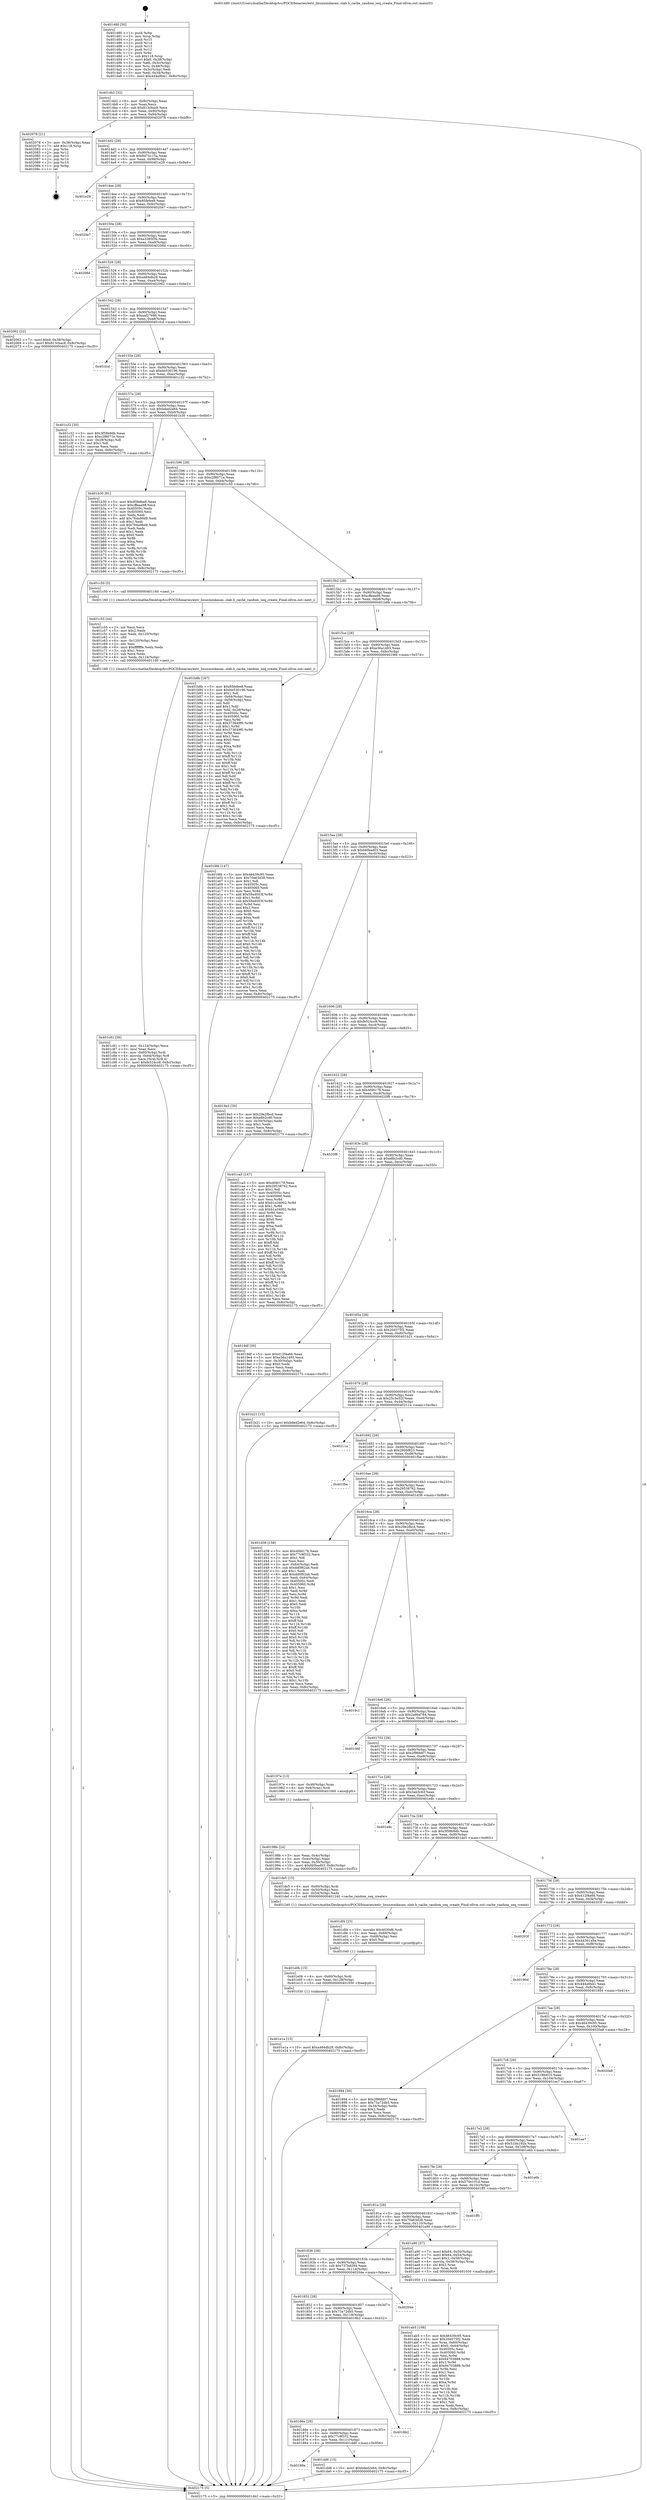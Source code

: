 digraph "0x401480" {
  label = "0x401480 (/mnt/c/Users/mathe/Desktop/tcc/POCII/binaries/extr_linuxmmkasan..slab.h_cache_random_seq_create_Final-ollvm.out::main(0))"
  labelloc = "t"
  node[shape=record]

  Entry [label="",width=0.3,height=0.3,shape=circle,fillcolor=black,style=filled]
  "0x4014b2" [label="{
     0x4014b2 [32]\l
     | [instrs]\l
     &nbsp;&nbsp;0x4014b2 \<+6\>: mov -0x8c(%rbp),%eax\l
     &nbsp;&nbsp;0x4014b8 \<+2\>: mov %eax,%ecx\l
     &nbsp;&nbsp;0x4014ba \<+6\>: sub $0x813cbac8,%ecx\l
     &nbsp;&nbsp;0x4014c0 \<+6\>: mov %eax,-0x90(%rbp)\l
     &nbsp;&nbsp;0x4014c6 \<+6\>: mov %ecx,-0x94(%rbp)\l
     &nbsp;&nbsp;0x4014cc \<+6\>: je 0000000000402078 \<main+0xbf8\>\l
  }"]
  "0x402078" [label="{
     0x402078 [21]\l
     | [instrs]\l
     &nbsp;&nbsp;0x402078 \<+3\>: mov -0x38(%rbp),%eax\l
     &nbsp;&nbsp;0x40207b \<+7\>: add $0x118,%rsp\l
     &nbsp;&nbsp;0x402082 \<+1\>: pop %rbx\l
     &nbsp;&nbsp;0x402083 \<+2\>: pop %r12\l
     &nbsp;&nbsp;0x402085 \<+2\>: pop %r13\l
     &nbsp;&nbsp;0x402087 \<+2\>: pop %r14\l
     &nbsp;&nbsp;0x402089 \<+2\>: pop %r15\l
     &nbsp;&nbsp;0x40208b \<+1\>: pop %rbp\l
     &nbsp;&nbsp;0x40208c \<+1\>: ret\l
  }"]
  "0x4014d2" [label="{
     0x4014d2 [28]\l
     | [instrs]\l
     &nbsp;&nbsp;0x4014d2 \<+5\>: jmp 00000000004014d7 \<main+0x57\>\l
     &nbsp;&nbsp;0x4014d7 \<+6\>: mov -0x90(%rbp),%eax\l
     &nbsp;&nbsp;0x4014dd \<+5\>: sub $0x8474115a,%eax\l
     &nbsp;&nbsp;0x4014e2 \<+6\>: mov %eax,-0x98(%rbp)\l
     &nbsp;&nbsp;0x4014e8 \<+6\>: je 0000000000401e29 \<main+0x9a9\>\l
  }"]
  Exit [label="",width=0.3,height=0.3,shape=circle,fillcolor=black,style=filled,peripheries=2]
  "0x401e29" [label="{
     0x401e29\l
  }", style=dashed]
  "0x4014ee" [label="{
     0x4014ee [28]\l
     | [instrs]\l
     &nbsp;&nbsp;0x4014ee \<+5\>: jmp 00000000004014f3 \<main+0x73\>\l
     &nbsp;&nbsp;0x4014f3 \<+6\>: mov -0x90(%rbp),%eax\l
     &nbsp;&nbsp;0x4014f9 \<+5\>: sub $0x85fefee8,%eax\l
     &nbsp;&nbsp;0x4014fe \<+6\>: mov %eax,-0x9c(%rbp)\l
     &nbsp;&nbsp;0x401504 \<+6\>: je 00000000004020e7 \<main+0xc67\>\l
  }"]
  "0x401e1a" [label="{
     0x401e1a [15]\l
     | [instrs]\l
     &nbsp;&nbsp;0x401e1a \<+10\>: movl $0xa484db28,-0x8c(%rbp)\l
     &nbsp;&nbsp;0x401e24 \<+5\>: jmp 0000000000402175 \<main+0xcf5\>\l
  }"]
  "0x4020e7" [label="{
     0x4020e7\l
  }", style=dashed]
  "0x40150a" [label="{
     0x40150a [28]\l
     | [instrs]\l
     &nbsp;&nbsp;0x40150a \<+5\>: jmp 000000000040150f \<main+0x8f\>\l
     &nbsp;&nbsp;0x40150f \<+6\>: mov -0x90(%rbp),%eax\l
     &nbsp;&nbsp;0x401515 \<+5\>: sub $0xa3385f3b,%eax\l
     &nbsp;&nbsp;0x40151a \<+6\>: mov %eax,-0xa0(%rbp)\l
     &nbsp;&nbsp;0x401520 \<+6\>: je 000000000040208d \<main+0xc0d\>\l
  }"]
  "0x401e0b" [label="{
     0x401e0b [15]\l
     | [instrs]\l
     &nbsp;&nbsp;0x401e0b \<+4\>: mov -0x60(%rbp),%rdi\l
     &nbsp;&nbsp;0x401e0f \<+6\>: mov %eax,-0x128(%rbp)\l
     &nbsp;&nbsp;0x401e15 \<+5\>: call 0000000000401030 \<free@plt\>\l
     | [calls]\l
     &nbsp;&nbsp;0x401030 \{1\} (unknown)\l
  }"]
  "0x40208d" [label="{
     0x40208d\l
  }", style=dashed]
  "0x401526" [label="{
     0x401526 [28]\l
     | [instrs]\l
     &nbsp;&nbsp;0x401526 \<+5\>: jmp 000000000040152b \<main+0xab\>\l
     &nbsp;&nbsp;0x40152b \<+6\>: mov -0x90(%rbp),%eax\l
     &nbsp;&nbsp;0x401531 \<+5\>: sub $0xa484db28,%eax\l
     &nbsp;&nbsp;0x401536 \<+6\>: mov %eax,-0xa4(%rbp)\l
     &nbsp;&nbsp;0x40153c \<+6\>: je 0000000000402062 \<main+0xbe2\>\l
  }"]
  "0x401df4" [label="{
     0x401df4 [23]\l
     | [instrs]\l
     &nbsp;&nbsp;0x401df4 \<+10\>: movabs $0x4030d6,%rdi\l
     &nbsp;&nbsp;0x401dfe \<+3\>: mov %eax,-0x68(%rbp)\l
     &nbsp;&nbsp;0x401e01 \<+3\>: mov -0x68(%rbp),%esi\l
     &nbsp;&nbsp;0x401e04 \<+2\>: mov $0x0,%al\l
     &nbsp;&nbsp;0x401e06 \<+5\>: call 0000000000401040 \<printf@plt\>\l
     | [calls]\l
     &nbsp;&nbsp;0x401040 \{1\} (unknown)\l
  }"]
  "0x402062" [label="{
     0x402062 [22]\l
     | [instrs]\l
     &nbsp;&nbsp;0x402062 \<+7\>: movl $0x0,-0x38(%rbp)\l
     &nbsp;&nbsp;0x402069 \<+10\>: movl $0x813cbac8,-0x8c(%rbp)\l
     &nbsp;&nbsp;0x402073 \<+5\>: jmp 0000000000402175 \<main+0xcf5\>\l
  }"]
  "0x401542" [label="{
     0x401542 [28]\l
     | [instrs]\l
     &nbsp;&nbsp;0x401542 \<+5\>: jmp 0000000000401547 \<main+0xc7\>\l
     &nbsp;&nbsp;0x401547 \<+6\>: mov -0x90(%rbp),%eax\l
     &nbsp;&nbsp;0x40154d \<+5\>: sub $0xaaf27686,%eax\l
     &nbsp;&nbsp;0x401552 \<+6\>: mov %eax,-0xa8(%rbp)\l
     &nbsp;&nbsp;0x401558 \<+6\>: je 0000000000401fcd \<main+0xb4d\>\l
  }"]
  "0x40188a" [label="{
     0x40188a\l
  }", style=dashed]
  "0x401fcd" [label="{
     0x401fcd\l
  }", style=dashed]
  "0x40155e" [label="{
     0x40155e [28]\l
     | [instrs]\l
     &nbsp;&nbsp;0x40155e \<+5\>: jmp 0000000000401563 \<main+0xe3\>\l
     &nbsp;&nbsp;0x401563 \<+6\>: mov -0x90(%rbp),%eax\l
     &nbsp;&nbsp;0x401569 \<+5\>: sub $0xbb530196,%eax\l
     &nbsp;&nbsp;0x40156e \<+6\>: mov %eax,-0xac(%rbp)\l
     &nbsp;&nbsp;0x401574 \<+6\>: je 0000000000401c32 \<main+0x7b2\>\l
  }"]
  "0x401dd6" [label="{
     0x401dd6 [15]\l
     | [instrs]\l
     &nbsp;&nbsp;0x401dd6 \<+10\>: movl $0xbded2e64,-0x8c(%rbp)\l
     &nbsp;&nbsp;0x401de0 \<+5\>: jmp 0000000000402175 \<main+0xcf5\>\l
  }"]
  "0x401c32" [label="{
     0x401c32 [30]\l
     | [instrs]\l
     &nbsp;&nbsp;0x401c32 \<+5\>: mov $0x3f58b9db,%eax\l
     &nbsp;&nbsp;0x401c37 \<+5\>: mov $0xc2f8071e,%ecx\l
     &nbsp;&nbsp;0x401c3c \<+3\>: mov -0x29(%rbp),%dl\l
     &nbsp;&nbsp;0x401c3f \<+3\>: test $0x1,%dl\l
     &nbsp;&nbsp;0x401c42 \<+3\>: cmovne %ecx,%eax\l
     &nbsp;&nbsp;0x401c45 \<+6\>: mov %eax,-0x8c(%rbp)\l
     &nbsp;&nbsp;0x401c4b \<+5\>: jmp 0000000000402175 \<main+0xcf5\>\l
  }"]
  "0x40157a" [label="{
     0x40157a [28]\l
     | [instrs]\l
     &nbsp;&nbsp;0x40157a \<+5\>: jmp 000000000040157f \<main+0xff\>\l
     &nbsp;&nbsp;0x40157f \<+6\>: mov -0x90(%rbp),%eax\l
     &nbsp;&nbsp;0x401585 \<+5\>: sub $0xbded2e64,%eax\l
     &nbsp;&nbsp;0x40158a \<+6\>: mov %eax,-0xb0(%rbp)\l
     &nbsp;&nbsp;0x401590 \<+6\>: je 0000000000401b30 \<main+0x6b0\>\l
  }"]
  "0x40186e" [label="{
     0x40186e [28]\l
     | [instrs]\l
     &nbsp;&nbsp;0x40186e \<+5\>: jmp 0000000000401873 \<main+0x3f3\>\l
     &nbsp;&nbsp;0x401873 \<+6\>: mov -0x90(%rbp),%eax\l
     &nbsp;&nbsp;0x401879 \<+5\>: sub $0x77c9f332,%eax\l
     &nbsp;&nbsp;0x40187e \<+6\>: mov %eax,-0x11c(%rbp)\l
     &nbsp;&nbsp;0x401884 \<+6\>: je 0000000000401dd6 \<main+0x956\>\l
  }"]
  "0x401b30" [label="{
     0x401b30 [91]\l
     | [instrs]\l
     &nbsp;&nbsp;0x401b30 \<+5\>: mov $0x85fefee8,%eax\l
     &nbsp;&nbsp;0x401b35 \<+5\>: mov $0xcffeaa98,%ecx\l
     &nbsp;&nbsp;0x401b3a \<+7\>: mov 0x40505c,%edx\l
     &nbsp;&nbsp;0x401b41 \<+7\>: mov 0x405060,%esi\l
     &nbsp;&nbsp;0x401b48 \<+2\>: mov %edx,%edi\l
     &nbsp;&nbsp;0x401b4a \<+6\>: add $0x764a96d9,%edi\l
     &nbsp;&nbsp;0x401b50 \<+3\>: sub $0x1,%edi\l
     &nbsp;&nbsp;0x401b53 \<+6\>: sub $0x764a96d9,%edi\l
     &nbsp;&nbsp;0x401b59 \<+3\>: imul %edi,%edx\l
     &nbsp;&nbsp;0x401b5c \<+3\>: and $0x1,%edx\l
     &nbsp;&nbsp;0x401b5f \<+3\>: cmp $0x0,%edx\l
     &nbsp;&nbsp;0x401b62 \<+4\>: sete %r8b\l
     &nbsp;&nbsp;0x401b66 \<+3\>: cmp $0xa,%esi\l
     &nbsp;&nbsp;0x401b69 \<+4\>: setl %r9b\l
     &nbsp;&nbsp;0x401b6d \<+3\>: mov %r8b,%r10b\l
     &nbsp;&nbsp;0x401b70 \<+3\>: and %r9b,%r10b\l
     &nbsp;&nbsp;0x401b73 \<+3\>: xor %r9b,%r8b\l
     &nbsp;&nbsp;0x401b76 \<+3\>: or %r8b,%r10b\l
     &nbsp;&nbsp;0x401b79 \<+4\>: test $0x1,%r10b\l
     &nbsp;&nbsp;0x401b7d \<+3\>: cmovne %ecx,%eax\l
     &nbsp;&nbsp;0x401b80 \<+6\>: mov %eax,-0x8c(%rbp)\l
     &nbsp;&nbsp;0x401b86 \<+5\>: jmp 0000000000402175 \<main+0xcf5\>\l
  }"]
  "0x401596" [label="{
     0x401596 [28]\l
     | [instrs]\l
     &nbsp;&nbsp;0x401596 \<+5\>: jmp 000000000040159b \<main+0x11b\>\l
     &nbsp;&nbsp;0x40159b \<+6\>: mov -0x90(%rbp),%eax\l
     &nbsp;&nbsp;0x4015a1 \<+5\>: sub $0xc2f8071e,%eax\l
     &nbsp;&nbsp;0x4015a6 \<+6\>: mov %eax,-0xb4(%rbp)\l
     &nbsp;&nbsp;0x4015ac \<+6\>: je 0000000000401c50 \<main+0x7d0\>\l
  }"]
  "0x4018b2" [label="{
     0x4018b2\l
  }", style=dashed]
  "0x401c50" [label="{
     0x401c50 [5]\l
     | [instrs]\l
     &nbsp;&nbsp;0x401c50 \<+5\>: call 0000000000401160 \<next_i\>\l
     | [calls]\l
     &nbsp;&nbsp;0x401160 \{1\} (/mnt/c/Users/mathe/Desktop/tcc/POCII/binaries/extr_linuxmmkasan..slab.h_cache_random_seq_create_Final-ollvm.out::next_i)\l
  }"]
  "0x4015b2" [label="{
     0x4015b2 [28]\l
     | [instrs]\l
     &nbsp;&nbsp;0x4015b2 \<+5\>: jmp 00000000004015b7 \<main+0x137\>\l
     &nbsp;&nbsp;0x4015b7 \<+6\>: mov -0x90(%rbp),%eax\l
     &nbsp;&nbsp;0x4015bd \<+5\>: sub $0xcffeaa98,%eax\l
     &nbsp;&nbsp;0x4015c2 \<+6\>: mov %eax,-0xb8(%rbp)\l
     &nbsp;&nbsp;0x4015c8 \<+6\>: je 0000000000401b8b \<main+0x70b\>\l
  }"]
  "0x401852" [label="{
     0x401852 [28]\l
     | [instrs]\l
     &nbsp;&nbsp;0x401852 \<+5\>: jmp 0000000000401857 \<main+0x3d7\>\l
     &nbsp;&nbsp;0x401857 \<+6\>: mov -0x90(%rbp),%eax\l
     &nbsp;&nbsp;0x40185d \<+5\>: sub $0x73a72db5,%eax\l
     &nbsp;&nbsp;0x401862 \<+6\>: mov %eax,-0x118(%rbp)\l
     &nbsp;&nbsp;0x401868 \<+6\>: je 00000000004018b2 \<main+0x432\>\l
  }"]
  "0x401b8b" [label="{
     0x401b8b [167]\l
     | [instrs]\l
     &nbsp;&nbsp;0x401b8b \<+5\>: mov $0x85fefee8,%eax\l
     &nbsp;&nbsp;0x401b90 \<+5\>: mov $0xbb530196,%ecx\l
     &nbsp;&nbsp;0x401b95 \<+2\>: mov $0x1,%dl\l
     &nbsp;&nbsp;0x401b97 \<+3\>: mov -0x64(%rbp),%esi\l
     &nbsp;&nbsp;0x401b9a \<+3\>: cmp -0x58(%rbp),%esi\l
     &nbsp;&nbsp;0x401b9d \<+4\>: setl %dil\l
     &nbsp;&nbsp;0x401ba1 \<+4\>: and $0x1,%dil\l
     &nbsp;&nbsp;0x401ba5 \<+4\>: mov %dil,-0x29(%rbp)\l
     &nbsp;&nbsp;0x401ba9 \<+7\>: mov 0x40505c,%esi\l
     &nbsp;&nbsp;0x401bb0 \<+8\>: mov 0x405060,%r8d\l
     &nbsp;&nbsp;0x401bb8 \<+3\>: mov %esi,%r9d\l
     &nbsp;&nbsp;0x401bbb \<+7\>: sub $0x373649f0,%r9d\l
     &nbsp;&nbsp;0x401bc2 \<+4\>: sub $0x1,%r9d\l
     &nbsp;&nbsp;0x401bc6 \<+7\>: add $0x373649f0,%r9d\l
     &nbsp;&nbsp;0x401bcd \<+4\>: imul %r9d,%esi\l
     &nbsp;&nbsp;0x401bd1 \<+3\>: and $0x1,%esi\l
     &nbsp;&nbsp;0x401bd4 \<+3\>: cmp $0x0,%esi\l
     &nbsp;&nbsp;0x401bd7 \<+4\>: sete %dil\l
     &nbsp;&nbsp;0x401bdb \<+4\>: cmp $0xa,%r8d\l
     &nbsp;&nbsp;0x401bdf \<+4\>: setl %r10b\l
     &nbsp;&nbsp;0x401be3 \<+3\>: mov %dil,%r11b\l
     &nbsp;&nbsp;0x401be6 \<+4\>: xor $0xff,%r11b\l
     &nbsp;&nbsp;0x401bea \<+3\>: mov %r10b,%bl\l
     &nbsp;&nbsp;0x401bed \<+3\>: xor $0xff,%bl\l
     &nbsp;&nbsp;0x401bf0 \<+3\>: xor $0x1,%dl\l
     &nbsp;&nbsp;0x401bf3 \<+3\>: mov %r11b,%r14b\l
     &nbsp;&nbsp;0x401bf6 \<+4\>: and $0xff,%r14b\l
     &nbsp;&nbsp;0x401bfa \<+3\>: and %dl,%dil\l
     &nbsp;&nbsp;0x401bfd \<+3\>: mov %bl,%r15b\l
     &nbsp;&nbsp;0x401c00 \<+4\>: and $0xff,%r15b\l
     &nbsp;&nbsp;0x401c04 \<+3\>: and %dl,%r10b\l
     &nbsp;&nbsp;0x401c07 \<+3\>: or %dil,%r14b\l
     &nbsp;&nbsp;0x401c0a \<+3\>: or %r10b,%r15b\l
     &nbsp;&nbsp;0x401c0d \<+3\>: xor %r15b,%r14b\l
     &nbsp;&nbsp;0x401c10 \<+3\>: or %bl,%r11b\l
     &nbsp;&nbsp;0x401c13 \<+4\>: xor $0xff,%r11b\l
     &nbsp;&nbsp;0x401c17 \<+3\>: or $0x1,%dl\l
     &nbsp;&nbsp;0x401c1a \<+3\>: and %dl,%r11b\l
     &nbsp;&nbsp;0x401c1d \<+3\>: or %r11b,%r14b\l
     &nbsp;&nbsp;0x401c20 \<+4\>: test $0x1,%r14b\l
     &nbsp;&nbsp;0x401c24 \<+3\>: cmovne %ecx,%eax\l
     &nbsp;&nbsp;0x401c27 \<+6\>: mov %eax,-0x8c(%rbp)\l
     &nbsp;&nbsp;0x401c2d \<+5\>: jmp 0000000000402175 \<main+0xcf5\>\l
  }"]
  "0x4015ce" [label="{
     0x4015ce [28]\l
     | [instrs]\l
     &nbsp;&nbsp;0x4015ce \<+5\>: jmp 00000000004015d3 \<main+0x153\>\l
     &nbsp;&nbsp;0x4015d3 \<+6\>: mov -0x90(%rbp),%eax\l
     &nbsp;&nbsp;0x4015d9 \<+5\>: sub $0xe36a1493,%eax\l
     &nbsp;&nbsp;0x4015de \<+6\>: mov %eax,-0xbc(%rbp)\l
     &nbsp;&nbsp;0x4015e4 \<+6\>: je 00000000004019fd \<main+0x57d\>\l
  }"]
  "0x40204e" [label="{
     0x40204e\l
  }", style=dashed]
  "0x4019fd" [label="{
     0x4019fd [147]\l
     | [instrs]\l
     &nbsp;&nbsp;0x4019fd \<+5\>: mov $0x46439c95,%eax\l
     &nbsp;&nbsp;0x401a02 \<+5\>: mov $0x70a63d38,%ecx\l
     &nbsp;&nbsp;0x401a07 \<+2\>: mov $0x1,%dl\l
     &nbsp;&nbsp;0x401a09 \<+7\>: mov 0x40505c,%esi\l
     &nbsp;&nbsp;0x401a10 \<+7\>: mov 0x405060,%edi\l
     &nbsp;&nbsp;0x401a17 \<+3\>: mov %esi,%r8d\l
     &nbsp;&nbsp;0x401a1a \<+7\>: add $0x59a4053f,%r8d\l
     &nbsp;&nbsp;0x401a21 \<+4\>: sub $0x1,%r8d\l
     &nbsp;&nbsp;0x401a25 \<+7\>: sub $0x59a4053f,%r8d\l
     &nbsp;&nbsp;0x401a2c \<+4\>: imul %r8d,%esi\l
     &nbsp;&nbsp;0x401a30 \<+3\>: and $0x1,%esi\l
     &nbsp;&nbsp;0x401a33 \<+3\>: cmp $0x0,%esi\l
     &nbsp;&nbsp;0x401a36 \<+4\>: sete %r9b\l
     &nbsp;&nbsp;0x401a3a \<+3\>: cmp $0xa,%edi\l
     &nbsp;&nbsp;0x401a3d \<+4\>: setl %r10b\l
     &nbsp;&nbsp;0x401a41 \<+3\>: mov %r9b,%r11b\l
     &nbsp;&nbsp;0x401a44 \<+4\>: xor $0xff,%r11b\l
     &nbsp;&nbsp;0x401a48 \<+3\>: mov %r10b,%bl\l
     &nbsp;&nbsp;0x401a4b \<+3\>: xor $0xff,%bl\l
     &nbsp;&nbsp;0x401a4e \<+3\>: xor $0x0,%dl\l
     &nbsp;&nbsp;0x401a51 \<+3\>: mov %r11b,%r14b\l
     &nbsp;&nbsp;0x401a54 \<+4\>: and $0x0,%r14b\l
     &nbsp;&nbsp;0x401a58 \<+3\>: and %dl,%r9b\l
     &nbsp;&nbsp;0x401a5b \<+3\>: mov %bl,%r15b\l
     &nbsp;&nbsp;0x401a5e \<+4\>: and $0x0,%r15b\l
     &nbsp;&nbsp;0x401a62 \<+3\>: and %dl,%r10b\l
     &nbsp;&nbsp;0x401a65 \<+3\>: or %r9b,%r14b\l
     &nbsp;&nbsp;0x401a68 \<+3\>: or %r10b,%r15b\l
     &nbsp;&nbsp;0x401a6b \<+3\>: xor %r15b,%r14b\l
     &nbsp;&nbsp;0x401a6e \<+3\>: or %bl,%r11b\l
     &nbsp;&nbsp;0x401a71 \<+4\>: xor $0xff,%r11b\l
     &nbsp;&nbsp;0x401a75 \<+3\>: or $0x0,%dl\l
     &nbsp;&nbsp;0x401a78 \<+3\>: and %dl,%r11b\l
     &nbsp;&nbsp;0x401a7b \<+3\>: or %r11b,%r14b\l
     &nbsp;&nbsp;0x401a7e \<+4\>: test $0x1,%r14b\l
     &nbsp;&nbsp;0x401a82 \<+3\>: cmovne %ecx,%eax\l
     &nbsp;&nbsp;0x401a85 \<+6\>: mov %eax,-0x8c(%rbp)\l
     &nbsp;&nbsp;0x401a8b \<+5\>: jmp 0000000000402175 \<main+0xcf5\>\l
  }"]
  "0x4015ea" [label="{
     0x4015ea [28]\l
     | [instrs]\l
     &nbsp;&nbsp;0x4015ea \<+5\>: jmp 00000000004015ef \<main+0x16f\>\l
     &nbsp;&nbsp;0x4015ef \<+6\>: mov -0x90(%rbp),%eax\l
     &nbsp;&nbsp;0x4015f5 \<+5\>: sub $0xfd0bad03,%eax\l
     &nbsp;&nbsp;0x4015fa \<+6\>: mov %eax,-0xc0(%rbp)\l
     &nbsp;&nbsp;0x401600 \<+6\>: je 00000000004019a3 \<main+0x523\>\l
  }"]
  "0x401c81" [label="{
     0x401c81 [36]\l
     | [instrs]\l
     &nbsp;&nbsp;0x401c81 \<+6\>: mov -0x124(%rbp),%ecx\l
     &nbsp;&nbsp;0x401c87 \<+3\>: imul %eax,%ecx\l
     &nbsp;&nbsp;0x401c8a \<+4\>: mov -0x60(%rbp),%rdi\l
     &nbsp;&nbsp;0x401c8e \<+4\>: movslq -0x64(%rbp),%r8\l
     &nbsp;&nbsp;0x401c92 \<+4\>: mov %ecx,(%rdi,%r8,4)\l
     &nbsp;&nbsp;0x401c96 \<+10\>: movl $0xfe524cc8,-0x8c(%rbp)\l
     &nbsp;&nbsp;0x401ca0 \<+5\>: jmp 0000000000402175 \<main+0xcf5\>\l
  }"]
  "0x4019a3" [label="{
     0x4019a3 [30]\l
     | [instrs]\l
     &nbsp;&nbsp;0x4019a3 \<+5\>: mov $0x29e2fbcd,%eax\l
     &nbsp;&nbsp;0x4019a8 \<+5\>: mov $0xe8b2cd0,%ecx\l
     &nbsp;&nbsp;0x4019ad \<+3\>: mov -0x30(%rbp),%edx\l
     &nbsp;&nbsp;0x4019b0 \<+3\>: cmp $0x1,%edx\l
     &nbsp;&nbsp;0x4019b3 \<+3\>: cmovl %ecx,%eax\l
     &nbsp;&nbsp;0x4019b6 \<+6\>: mov %eax,-0x8c(%rbp)\l
     &nbsp;&nbsp;0x4019bc \<+5\>: jmp 0000000000402175 \<main+0xcf5\>\l
  }"]
  "0x401606" [label="{
     0x401606 [28]\l
     | [instrs]\l
     &nbsp;&nbsp;0x401606 \<+5\>: jmp 000000000040160b \<main+0x18b\>\l
     &nbsp;&nbsp;0x40160b \<+6\>: mov -0x90(%rbp),%eax\l
     &nbsp;&nbsp;0x401611 \<+5\>: sub $0xfe524cc8,%eax\l
     &nbsp;&nbsp;0x401616 \<+6\>: mov %eax,-0xc4(%rbp)\l
     &nbsp;&nbsp;0x40161c \<+6\>: je 0000000000401ca5 \<main+0x825\>\l
  }"]
  "0x401c55" [label="{
     0x401c55 [44]\l
     | [instrs]\l
     &nbsp;&nbsp;0x401c55 \<+2\>: xor %ecx,%ecx\l
     &nbsp;&nbsp;0x401c57 \<+5\>: mov $0x2,%edx\l
     &nbsp;&nbsp;0x401c5c \<+6\>: mov %edx,-0x120(%rbp)\l
     &nbsp;&nbsp;0x401c62 \<+1\>: cltd\l
     &nbsp;&nbsp;0x401c63 \<+6\>: mov -0x120(%rbp),%esi\l
     &nbsp;&nbsp;0x401c69 \<+2\>: idiv %esi\l
     &nbsp;&nbsp;0x401c6b \<+6\>: imul $0xfffffffe,%edx,%edx\l
     &nbsp;&nbsp;0x401c71 \<+3\>: sub $0x1,%ecx\l
     &nbsp;&nbsp;0x401c74 \<+2\>: sub %ecx,%edx\l
     &nbsp;&nbsp;0x401c76 \<+6\>: mov %edx,-0x124(%rbp)\l
     &nbsp;&nbsp;0x401c7c \<+5\>: call 0000000000401160 \<next_i\>\l
     | [calls]\l
     &nbsp;&nbsp;0x401160 \{1\} (/mnt/c/Users/mathe/Desktop/tcc/POCII/binaries/extr_linuxmmkasan..slab.h_cache_random_seq_create_Final-ollvm.out::next_i)\l
  }"]
  "0x401ca5" [label="{
     0x401ca5 [147]\l
     | [instrs]\l
     &nbsp;&nbsp;0x401ca5 \<+5\>: mov $0x4f46178,%eax\l
     &nbsp;&nbsp;0x401caa \<+5\>: mov $0x29538762,%ecx\l
     &nbsp;&nbsp;0x401caf \<+2\>: mov $0x1,%dl\l
     &nbsp;&nbsp;0x401cb1 \<+7\>: mov 0x40505c,%esi\l
     &nbsp;&nbsp;0x401cb8 \<+7\>: mov 0x405060,%edi\l
     &nbsp;&nbsp;0x401cbf \<+3\>: mov %esi,%r8d\l
     &nbsp;&nbsp;0x401cc2 \<+7\>: add $0xb1a34002,%r8d\l
     &nbsp;&nbsp;0x401cc9 \<+4\>: sub $0x1,%r8d\l
     &nbsp;&nbsp;0x401ccd \<+7\>: sub $0xb1a34002,%r8d\l
     &nbsp;&nbsp;0x401cd4 \<+4\>: imul %r8d,%esi\l
     &nbsp;&nbsp;0x401cd8 \<+3\>: and $0x1,%esi\l
     &nbsp;&nbsp;0x401cdb \<+3\>: cmp $0x0,%esi\l
     &nbsp;&nbsp;0x401cde \<+4\>: sete %r9b\l
     &nbsp;&nbsp;0x401ce2 \<+3\>: cmp $0xa,%edi\l
     &nbsp;&nbsp;0x401ce5 \<+4\>: setl %r10b\l
     &nbsp;&nbsp;0x401ce9 \<+3\>: mov %r9b,%r11b\l
     &nbsp;&nbsp;0x401cec \<+4\>: xor $0xff,%r11b\l
     &nbsp;&nbsp;0x401cf0 \<+3\>: mov %r10b,%bl\l
     &nbsp;&nbsp;0x401cf3 \<+3\>: xor $0xff,%bl\l
     &nbsp;&nbsp;0x401cf6 \<+3\>: xor $0x1,%dl\l
     &nbsp;&nbsp;0x401cf9 \<+3\>: mov %r11b,%r14b\l
     &nbsp;&nbsp;0x401cfc \<+4\>: and $0xff,%r14b\l
     &nbsp;&nbsp;0x401d00 \<+3\>: and %dl,%r9b\l
     &nbsp;&nbsp;0x401d03 \<+3\>: mov %bl,%r15b\l
     &nbsp;&nbsp;0x401d06 \<+4\>: and $0xff,%r15b\l
     &nbsp;&nbsp;0x401d0a \<+3\>: and %dl,%r10b\l
     &nbsp;&nbsp;0x401d0d \<+3\>: or %r9b,%r14b\l
     &nbsp;&nbsp;0x401d10 \<+3\>: or %r10b,%r15b\l
     &nbsp;&nbsp;0x401d13 \<+3\>: xor %r15b,%r14b\l
     &nbsp;&nbsp;0x401d16 \<+3\>: or %bl,%r11b\l
     &nbsp;&nbsp;0x401d19 \<+4\>: xor $0xff,%r11b\l
     &nbsp;&nbsp;0x401d1d \<+3\>: or $0x1,%dl\l
     &nbsp;&nbsp;0x401d20 \<+3\>: and %dl,%r11b\l
     &nbsp;&nbsp;0x401d23 \<+3\>: or %r11b,%r14b\l
     &nbsp;&nbsp;0x401d26 \<+4\>: test $0x1,%r14b\l
     &nbsp;&nbsp;0x401d2a \<+3\>: cmovne %ecx,%eax\l
     &nbsp;&nbsp;0x401d2d \<+6\>: mov %eax,-0x8c(%rbp)\l
     &nbsp;&nbsp;0x401d33 \<+5\>: jmp 0000000000402175 \<main+0xcf5\>\l
  }"]
  "0x401622" [label="{
     0x401622 [28]\l
     | [instrs]\l
     &nbsp;&nbsp;0x401622 \<+5\>: jmp 0000000000401627 \<main+0x1a7\>\l
     &nbsp;&nbsp;0x401627 \<+6\>: mov -0x90(%rbp),%eax\l
     &nbsp;&nbsp;0x40162d \<+5\>: sub $0x4f46178,%eax\l
     &nbsp;&nbsp;0x401632 \<+6\>: mov %eax,-0xc8(%rbp)\l
     &nbsp;&nbsp;0x401638 \<+6\>: je 00000000004020f6 \<main+0xc76\>\l
  }"]
  "0x401ab5" [label="{
     0x401ab5 [108]\l
     | [instrs]\l
     &nbsp;&nbsp;0x401ab5 \<+5\>: mov $0x46439c95,%ecx\l
     &nbsp;&nbsp;0x401aba \<+5\>: mov $0x20d375f2,%edx\l
     &nbsp;&nbsp;0x401abf \<+4\>: mov %rax,-0x60(%rbp)\l
     &nbsp;&nbsp;0x401ac3 \<+7\>: movl $0x0,-0x64(%rbp)\l
     &nbsp;&nbsp;0x401aca \<+7\>: mov 0x40505c,%esi\l
     &nbsp;&nbsp;0x401ad1 \<+8\>: mov 0x405060,%r8d\l
     &nbsp;&nbsp;0x401ad9 \<+3\>: mov %esi,%r9d\l
     &nbsp;&nbsp;0x401adc \<+7\>: sub $0x94703888,%r9d\l
     &nbsp;&nbsp;0x401ae3 \<+4\>: sub $0x1,%r9d\l
     &nbsp;&nbsp;0x401ae7 \<+7\>: add $0x94703888,%r9d\l
     &nbsp;&nbsp;0x401aee \<+4\>: imul %r9d,%esi\l
     &nbsp;&nbsp;0x401af2 \<+3\>: and $0x1,%esi\l
     &nbsp;&nbsp;0x401af5 \<+3\>: cmp $0x0,%esi\l
     &nbsp;&nbsp;0x401af8 \<+4\>: sete %r10b\l
     &nbsp;&nbsp;0x401afc \<+4\>: cmp $0xa,%r8d\l
     &nbsp;&nbsp;0x401b00 \<+4\>: setl %r11b\l
     &nbsp;&nbsp;0x401b04 \<+3\>: mov %r10b,%bl\l
     &nbsp;&nbsp;0x401b07 \<+3\>: and %r11b,%bl\l
     &nbsp;&nbsp;0x401b0a \<+3\>: xor %r11b,%r10b\l
     &nbsp;&nbsp;0x401b0d \<+3\>: or %r10b,%bl\l
     &nbsp;&nbsp;0x401b10 \<+3\>: test $0x1,%bl\l
     &nbsp;&nbsp;0x401b13 \<+3\>: cmovne %edx,%ecx\l
     &nbsp;&nbsp;0x401b16 \<+6\>: mov %ecx,-0x8c(%rbp)\l
     &nbsp;&nbsp;0x401b1c \<+5\>: jmp 0000000000402175 \<main+0xcf5\>\l
  }"]
  "0x4020f6" [label="{
     0x4020f6\l
  }", style=dashed]
  "0x40163e" [label="{
     0x40163e [28]\l
     | [instrs]\l
     &nbsp;&nbsp;0x40163e \<+5\>: jmp 0000000000401643 \<main+0x1c3\>\l
     &nbsp;&nbsp;0x401643 \<+6\>: mov -0x90(%rbp),%eax\l
     &nbsp;&nbsp;0x401649 \<+5\>: sub $0xe8b2cd0,%eax\l
     &nbsp;&nbsp;0x40164e \<+6\>: mov %eax,-0xcc(%rbp)\l
     &nbsp;&nbsp;0x401654 \<+6\>: je 00000000004019df \<main+0x55f\>\l
  }"]
  "0x401836" [label="{
     0x401836 [28]\l
     | [instrs]\l
     &nbsp;&nbsp;0x401836 \<+5\>: jmp 000000000040183b \<main+0x3bb\>\l
     &nbsp;&nbsp;0x40183b \<+6\>: mov -0x90(%rbp),%eax\l
     &nbsp;&nbsp;0x401841 \<+5\>: sub $0x737bd294,%eax\l
     &nbsp;&nbsp;0x401846 \<+6\>: mov %eax,-0x114(%rbp)\l
     &nbsp;&nbsp;0x40184c \<+6\>: je 000000000040204e \<main+0xbce\>\l
  }"]
  "0x4019df" [label="{
     0x4019df [30]\l
     | [instrs]\l
     &nbsp;&nbsp;0x4019df \<+5\>: mov $0x412f4a66,%eax\l
     &nbsp;&nbsp;0x4019e4 \<+5\>: mov $0xe36a1493,%ecx\l
     &nbsp;&nbsp;0x4019e9 \<+3\>: mov -0x30(%rbp),%edx\l
     &nbsp;&nbsp;0x4019ec \<+3\>: cmp $0x0,%edx\l
     &nbsp;&nbsp;0x4019ef \<+3\>: cmove %ecx,%eax\l
     &nbsp;&nbsp;0x4019f2 \<+6\>: mov %eax,-0x8c(%rbp)\l
     &nbsp;&nbsp;0x4019f8 \<+5\>: jmp 0000000000402175 \<main+0xcf5\>\l
  }"]
  "0x40165a" [label="{
     0x40165a [28]\l
     | [instrs]\l
     &nbsp;&nbsp;0x40165a \<+5\>: jmp 000000000040165f \<main+0x1df\>\l
     &nbsp;&nbsp;0x40165f \<+6\>: mov -0x90(%rbp),%eax\l
     &nbsp;&nbsp;0x401665 \<+5\>: sub $0x20d375f2,%eax\l
     &nbsp;&nbsp;0x40166a \<+6\>: mov %eax,-0xd0(%rbp)\l
     &nbsp;&nbsp;0x401670 \<+6\>: je 0000000000401b21 \<main+0x6a1\>\l
  }"]
  "0x401a90" [label="{
     0x401a90 [37]\l
     | [instrs]\l
     &nbsp;&nbsp;0x401a90 \<+7\>: movl $0x64,-0x50(%rbp)\l
     &nbsp;&nbsp;0x401a97 \<+7\>: movl $0x64,-0x54(%rbp)\l
     &nbsp;&nbsp;0x401a9e \<+7\>: movl $0x1,-0x58(%rbp)\l
     &nbsp;&nbsp;0x401aa5 \<+4\>: movslq -0x58(%rbp),%rax\l
     &nbsp;&nbsp;0x401aa9 \<+4\>: shl $0x2,%rax\l
     &nbsp;&nbsp;0x401aad \<+3\>: mov %rax,%rdi\l
     &nbsp;&nbsp;0x401ab0 \<+5\>: call 0000000000401050 \<malloc@plt\>\l
     | [calls]\l
     &nbsp;&nbsp;0x401050 \{1\} (unknown)\l
  }"]
  "0x401b21" [label="{
     0x401b21 [15]\l
     | [instrs]\l
     &nbsp;&nbsp;0x401b21 \<+10\>: movl $0xbded2e64,-0x8c(%rbp)\l
     &nbsp;&nbsp;0x401b2b \<+5\>: jmp 0000000000402175 \<main+0xcf5\>\l
  }"]
  "0x401676" [label="{
     0x401676 [28]\l
     | [instrs]\l
     &nbsp;&nbsp;0x401676 \<+5\>: jmp 000000000040167b \<main+0x1fb\>\l
     &nbsp;&nbsp;0x40167b \<+6\>: mov -0x90(%rbp),%eax\l
     &nbsp;&nbsp;0x401681 \<+5\>: sub $0x25c3e52f,%eax\l
     &nbsp;&nbsp;0x401686 \<+6\>: mov %eax,-0xd4(%rbp)\l
     &nbsp;&nbsp;0x40168c \<+6\>: je 000000000040211a \<main+0xc9a\>\l
  }"]
  "0x40181a" [label="{
     0x40181a [28]\l
     | [instrs]\l
     &nbsp;&nbsp;0x40181a \<+5\>: jmp 000000000040181f \<main+0x39f\>\l
     &nbsp;&nbsp;0x40181f \<+6\>: mov -0x90(%rbp),%eax\l
     &nbsp;&nbsp;0x401825 \<+5\>: sub $0x70a63d38,%eax\l
     &nbsp;&nbsp;0x40182a \<+6\>: mov %eax,-0x110(%rbp)\l
     &nbsp;&nbsp;0x401830 \<+6\>: je 0000000000401a90 \<main+0x610\>\l
  }"]
  "0x40211a" [label="{
     0x40211a\l
  }", style=dashed]
  "0x401692" [label="{
     0x401692 [28]\l
     | [instrs]\l
     &nbsp;&nbsp;0x401692 \<+5\>: jmp 0000000000401697 \<main+0x217\>\l
     &nbsp;&nbsp;0x401697 \<+6\>: mov -0x90(%rbp),%eax\l
     &nbsp;&nbsp;0x40169d \<+5\>: sub $0x2905f823,%eax\l
     &nbsp;&nbsp;0x4016a2 \<+6\>: mov %eax,-0xd8(%rbp)\l
     &nbsp;&nbsp;0x4016a8 \<+6\>: je 0000000000401fbe \<main+0xb3e\>\l
  }"]
  "0x401ff5" [label="{
     0x401ff5\l
  }", style=dashed]
  "0x401fbe" [label="{
     0x401fbe\l
  }", style=dashed]
  "0x4016ae" [label="{
     0x4016ae [28]\l
     | [instrs]\l
     &nbsp;&nbsp;0x4016ae \<+5\>: jmp 00000000004016b3 \<main+0x233\>\l
     &nbsp;&nbsp;0x4016b3 \<+6\>: mov -0x90(%rbp),%eax\l
     &nbsp;&nbsp;0x4016b9 \<+5\>: sub $0x29538762,%eax\l
     &nbsp;&nbsp;0x4016be \<+6\>: mov %eax,-0xdc(%rbp)\l
     &nbsp;&nbsp;0x4016c4 \<+6\>: je 0000000000401d38 \<main+0x8b8\>\l
  }"]
  "0x4017fe" [label="{
     0x4017fe [28]\l
     | [instrs]\l
     &nbsp;&nbsp;0x4017fe \<+5\>: jmp 0000000000401803 \<main+0x383\>\l
     &nbsp;&nbsp;0x401803 \<+6\>: mov -0x90(%rbp),%eax\l
     &nbsp;&nbsp;0x401809 \<+5\>: sub $0x570e101d,%eax\l
     &nbsp;&nbsp;0x40180e \<+6\>: mov %eax,-0x10c(%rbp)\l
     &nbsp;&nbsp;0x401814 \<+6\>: je 0000000000401ff5 \<main+0xb75\>\l
  }"]
  "0x401d38" [label="{
     0x401d38 [158]\l
     | [instrs]\l
     &nbsp;&nbsp;0x401d38 \<+5\>: mov $0x4f46178,%eax\l
     &nbsp;&nbsp;0x401d3d \<+5\>: mov $0x77c9f332,%ecx\l
     &nbsp;&nbsp;0x401d42 \<+2\>: mov $0x1,%dl\l
     &nbsp;&nbsp;0x401d44 \<+2\>: xor %esi,%esi\l
     &nbsp;&nbsp;0x401d46 \<+3\>: mov -0x64(%rbp),%edi\l
     &nbsp;&nbsp;0x401d49 \<+6\>: sub $0xdd0f62ab,%edi\l
     &nbsp;&nbsp;0x401d4f \<+3\>: add $0x1,%edi\l
     &nbsp;&nbsp;0x401d52 \<+6\>: add $0xdd0f62ab,%edi\l
     &nbsp;&nbsp;0x401d58 \<+3\>: mov %edi,-0x64(%rbp)\l
     &nbsp;&nbsp;0x401d5b \<+7\>: mov 0x40505c,%edi\l
     &nbsp;&nbsp;0x401d62 \<+8\>: mov 0x405060,%r8d\l
     &nbsp;&nbsp;0x401d6a \<+3\>: sub $0x1,%esi\l
     &nbsp;&nbsp;0x401d6d \<+3\>: mov %edi,%r9d\l
     &nbsp;&nbsp;0x401d70 \<+3\>: add %esi,%r9d\l
     &nbsp;&nbsp;0x401d73 \<+4\>: imul %r9d,%edi\l
     &nbsp;&nbsp;0x401d77 \<+3\>: and $0x1,%edi\l
     &nbsp;&nbsp;0x401d7a \<+3\>: cmp $0x0,%edi\l
     &nbsp;&nbsp;0x401d7d \<+4\>: sete %r10b\l
     &nbsp;&nbsp;0x401d81 \<+4\>: cmp $0xa,%r8d\l
     &nbsp;&nbsp;0x401d85 \<+4\>: setl %r11b\l
     &nbsp;&nbsp;0x401d89 \<+3\>: mov %r10b,%bl\l
     &nbsp;&nbsp;0x401d8c \<+3\>: xor $0xff,%bl\l
     &nbsp;&nbsp;0x401d8f \<+3\>: mov %r11b,%r14b\l
     &nbsp;&nbsp;0x401d92 \<+4\>: xor $0xff,%r14b\l
     &nbsp;&nbsp;0x401d96 \<+3\>: xor $0x0,%dl\l
     &nbsp;&nbsp;0x401d99 \<+3\>: mov %bl,%r15b\l
     &nbsp;&nbsp;0x401d9c \<+4\>: and $0x0,%r15b\l
     &nbsp;&nbsp;0x401da0 \<+3\>: and %dl,%r10b\l
     &nbsp;&nbsp;0x401da3 \<+3\>: mov %r14b,%r12b\l
     &nbsp;&nbsp;0x401da6 \<+4\>: and $0x0,%r12b\l
     &nbsp;&nbsp;0x401daa \<+3\>: and %dl,%r11b\l
     &nbsp;&nbsp;0x401dad \<+3\>: or %r10b,%r15b\l
     &nbsp;&nbsp;0x401db0 \<+3\>: or %r11b,%r12b\l
     &nbsp;&nbsp;0x401db3 \<+3\>: xor %r12b,%r15b\l
     &nbsp;&nbsp;0x401db6 \<+3\>: or %r14b,%bl\l
     &nbsp;&nbsp;0x401db9 \<+3\>: xor $0xff,%bl\l
     &nbsp;&nbsp;0x401dbc \<+3\>: or $0x0,%dl\l
     &nbsp;&nbsp;0x401dbf \<+2\>: and %dl,%bl\l
     &nbsp;&nbsp;0x401dc1 \<+3\>: or %bl,%r15b\l
     &nbsp;&nbsp;0x401dc4 \<+4\>: test $0x1,%r15b\l
     &nbsp;&nbsp;0x401dc8 \<+3\>: cmovne %ecx,%eax\l
     &nbsp;&nbsp;0x401dcb \<+6\>: mov %eax,-0x8c(%rbp)\l
     &nbsp;&nbsp;0x401dd1 \<+5\>: jmp 0000000000402175 \<main+0xcf5\>\l
  }"]
  "0x4016ca" [label="{
     0x4016ca [28]\l
     | [instrs]\l
     &nbsp;&nbsp;0x4016ca \<+5\>: jmp 00000000004016cf \<main+0x24f\>\l
     &nbsp;&nbsp;0x4016cf \<+6\>: mov -0x90(%rbp),%eax\l
     &nbsp;&nbsp;0x4016d5 \<+5\>: sub $0x29e2fbcd,%eax\l
     &nbsp;&nbsp;0x4016da \<+6\>: mov %eax,-0xe0(%rbp)\l
     &nbsp;&nbsp;0x4016e0 \<+6\>: je 00000000004019c1 \<main+0x541\>\l
  }"]
  "0x401e6b" [label="{
     0x401e6b\l
  }", style=dashed]
  "0x4019c1" [label="{
     0x4019c1\l
  }", style=dashed]
  "0x4016e6" [label="{
     0x4016e6 [28]\l
     | [instrs]\l
     &nbsp;&nbsp;0x4016e6 \<+5\>: jmp 00000000004016eb \<main+0x26b\>\l
     &nbsp;&nbsp;0x4016eb \<+6\>: mov -0x90(%rbp),%eax\l
     &nbsp;&nbsp;0x4016f1 \<+5\>: sub $0x2a96d764,%eax\l
     &nbsp;&nbsp;0x4016f6 \<+6\>: mov %eax,-0xe4(%rbp)\l
     &nbsp;&nbsp;0x4016fc \<+6\>: je 000000000040196f \<main+0x4ef\>\l
  }"]
  "0x4017e2" [label="{
     0x4017e2 [28]\l
     | [instrs]\l
     &nbsp;&nbsp;0x4017e2 \<+5\>: jmp 00000000004017e7 \<main+0x367\>\l
     &nbsp;&nbsp;0x4017e7 \<+6\>: mov -0x90(%rbp),%eax\l
     &nbsp;&nbsp;0x4017ed \<+5\>: sub $0x51bb192b,%eax\l
     &nbsp;&nbsp;0x4017f2 \<+6\>: mov %eax,-0x108(%rbp)\l
     &nbsp;&nbsp;0x4017f8 \<+6\>: je 0000000000401e6b \<main+0x9eb\>\l
  }"]
  "0x40196f" [label="{
     0x40196f\l
  }", style=dashed]
  "0x401702" [label="{
     0x401702 [28]\l
     | [instrs]\l
     &nbsp;&nbsp;0x401702 \<+5\>: jmp 0000000000401707 \<main+0x287\>\l
     &nbsp;&nbsp;0x401707 \<+6\>: mov -0x90(%rbp),%eax\l
     &nbsp;&nbsp;0x40170d \<+5\>: sub $0x2f96fd07,%eax\l
     &nbsp;&nbsp;0x401712 \<+6\>: mov %eax,-0xe8(%rbp)\l
     &nbsp;&nbsp;0x401718 \<+6\>: je 000000000040197e \<main+0x4fe\>\l
  }"]
  "0x401ee7" [label="{
     0x401ee7\l
  }", style=dashed]
  "0x40197e" [label="{
     0x40197e [13]\l
     | [instrs]\l
     &nbsp;&nbsp;0x40197e \<+4\>: mov -0x48(%rbp),%rax\l
     &nbsp;&nbsp;0x401982 \<+4\>: mov 0x8(%rax),%rdi\l
     &nbsp;&nbsp;0x401986 \<+5\>: call 0000000000401060 \<atoi@plt\>\l
     | [calls]\l
     &nbsp;&nbsp;0x401060 \{1\} (unknown)\l
  }"]
  "0x40171e" [label="{
     0x40171e [28]\l
     | [instrs]\l
     &nbsp;&nbsp;0x40171e \<+5\>: jmp 0000000000401723 \<main+0x2a3\>\l
     &nbsp;&nbsp;0x401723 \<+6\>: mov -0x90(%rbp),%eax\l
     &nbsp;&nbsp;0x401729 \<+5\>: sub $0x3ab5cfcf,%eax\l
     &nbsp;&nbsp;0x40172e \<+6\>: mov %eax,-0xec(%rbp)\l
     &nbsp;&nbsp;0x401734 \<+6\>: je 0000000000401e8c \<main+0xa0c\>\l
  }"]
  "0x4017c6" [label="{
     0x4017c6 [28]\l
     | [instrs]\l
     &nbsp;&nbsp;0x4017c6 \<+5\>: jmp 00000000004017cb \<main+0x34b\>\l
     &nbsp;&nbsp;0x4017cb \<+6\>: mov -0x90(%rbp),%eax\l
     &nbsp;&nbsp;0x4017d1 \<+5\>: sub $0x518fc615,%eax\l
     &nbsp;&nbsp;0x4017d6 \<+6\>: mov %eax,-0x104(%rbp)\l
     &nbsp;&nbsp;0x4017dc \<+6\>: je 0000000000401ee7 \<main+0xa67\>\l
  }"]
  "0x401e8c" [label="{
     0x401e8c\l
  }", style=dashed]
  "0x40173a" [label="{
     0x40173a [28]\l
     | [instrs]\l
     &nbsp;&nbsp;0x40173a \<+5\>: jmp 000000000040173f \<main+0x2bf\>\l
     &nbsp;&nbsp;0x40173f \<+6\>: mov -0x90(%rbp),%eax\l
     &nbsp;&nbsp;0x401745 \<+5\>: sub $0x3f58b9db,%eax\l
     &nbsp;&nbsp;0x40174a \<+6\>: mov %eax,-0xf0(%rbp)\l
     &nbsp;&nbsp;0x401750 \<+6\>: je 0000000000401de5 \<main+0x965\>\l
  }"]
  "0x4020a8" [label="{
     0x4020a8\l
  }", style=dashed]
  "0x401de5" [label="{
     0x401de5 [15]\l
     | [instrs]\l
     &nbsp;&nbsp;0x401de5 \<+4\>: mov -0x60(%rbp),%rdi\l
     &nbsp;&nbsp;0x401de9 \<+3\>: mov -0x50(%rbp),%esi\l
     &nbsp;&nbsp;0x401dec \<+3\>: mov -0x54(%rbp),%edx\l
     &nbsp;&nbsp;0x401def \<+5\>: call 0000000000401240 \<cache_random_seq_create\>\l
     | [calls]\l
     &nbsp;&nbsp;0x401240 \{1\} (/mnt/c/Users/mathe/Desktop/tcc/POCII/binaries/extr_linuxmmkasan..slab.h_cache_random_seq_create_Final-ollvm.out::cache_random_seq_create)\l
  }"]
  "0x401756" [label="{
     0x401756 [28]\l
     | [instrs]\l
     &nbsp;&nbsp;0x401756 \<+5\>: jmp 000000000040175b \<main+0x2db\>\l
     &nbsp;&nbsp;0x40175b \<+6\>: mov -0x90(%rbp),%eax\l
     &nbsp;&nbsp;0x401761 \<+5\>: sub $0x412f4a66,%eax\l
     &nbsp;&nbsp;0x401766 \<+6\>: mov %eax,-0xf4(%rbp)\l
     &nbsp;&nbsp;0x40176c \<+6\>: je 000000000040203f \<main+0xbbf\>\l
  }"]
  "0x40198b" [label="{
     0x40198b [24]\l
     | [instrs]\l
     &nbsp;&nbsp;0x40198b \<+3\>: mov %eax,-0x4c(%rbp)\l
     &nbsp;&nbsp;0x40198e \<+3\>: mov -0x4c(%rbp),%eax\l
     &nbsp;&nbsp;0x401991 \<+3\>: mov %eax,-0x30(%rbp)\l
     &nbsp;&nbsp;0x401994 \<+10\>: movl $0xfd0bad03,-0x8c(%rbp)\l
     &nbsp;&nbsp;0x40199e \<+5\>: jmp 0000000000402175 \<main+0xcf5\>\l
  }"]
  "0x40203f" [label="{
     0x40203f\l
  }", style=dashed]
  "0x401772" [label="{
     0x401772 [28]\l
     | [instrs]\l
     &nbsp;&nbsp;0x401772 \<+5\>: jmp 0000000000401777 \<main+0x2f7\>\l
     &nbsp;&nbsp;0x401777 \<+6\>: mov -0x90(%rbp),%eax\l
     &nbsp;&nbsp;0x40177d \<+5\>: sub $0x44361a9a,%eax\l
     &nbsp;&nbsp;0x401782 \<+6\>: mov %eax,-0xf8(%rbp)\l
     &nbsp;&nbsp;0x401788 \<+6\>: je 000000000040190d \<main+0x48d\>\l
  }"]
  "0x401480" [label="{
     0x401480 [50]\l
     | [instrs]\l
     &nbsp;&nbsp;0x401480 \<+1\>: push %rbp\l
     &nbsp;&nbsp;0x401481 \<+3\>: mov %rsp,%rbp\l
     &nbsp;&nbsp;0x401484 \<+2\>: push %r15\l
     &nbsp;&nbsp;0x401486 \<+2\>: push %r14\l
     &nbsp;&nbsp;0x401488 \<+2\>: push %r13\l
     &nbsp;&nbsp;0x40148a \<+2\>: push %r12\l
     &nbsp;&nbsp;0x40148c \<+1\>: push %rbx\l
     &nbsp;&nbsp;0x40148d \<+7\>: sub $0x118,%rsp\l
     &nbsp;&nbsp;0x401494 \<+7\>: movl $0x0,-0x38(%rbp)\l
     &nbsp;&nbsp;0x40149b \<+3\>: mov %edi,-0x3c(%rbp)\l
     &nbsp;&nbsp;0x40149e \<+4\>: mov %rsi,-0x48(%rbp)\l
     &nbsp;&nbsp;0x4014a2 \<+3\>: mov -0x3c(%rbp),%edi\l
     &nbsp;&nbsp;0x4014a5 \<+3\>: mov %edi,-0x34(%rbp)\l
     &nbsp;&nbsp;0x4014a8 \<+10\>: movl $0x444a9b41,-0x8c(%rbp)\l
  }"]
  "0x40190d" [label="{
     0x40190d\l
  }", style=dashed]
  "0x40178e" [label="{
     0x40178e [28]\l
     | [instrs]\l
     &nbsp;&nbsp;0x40178e \<+5\>: jmp 0000000000401793 \<main+0x313\>\l
     &nbsp;&nbsp;0x401793 \<+6\>: mov -0x90(%rbp),%eax\l
     &nbsp;&nbsp;0x401799 \<+5\>: sub $0x444a9b41,%eax\l
     &nbsp;&nbsp;0x40179e \<+6\>: mov %eax,-0xfc(%rbp)\l
     &nbsp;&nbsp;0x4017a4 \<+6\>: je 0000000000401894 \<main+0x414\>\l
  }"]
  "0x402175" [label="{
     0x402175 [5]\l
     | [instrs]\l
     &nbsp;&nbsp;0x402175 \<+5\>: jmp 00000000004014b2 \<main+0x32\>\l
  }"]
  "0x401894" [label="{
     0x401894 [30]\l
     | [instrs]\l
     &nbsp;&nbsp;0x401894 \<+5\>: mov $0x2f96fd07,%eax\l
     &nbsp;&nbsp;0x401899 \<+5\>: mov $0x73a72db5,%ecx\l
     &nbsp;&nbsp;0x40189e \<+3\>: mov -0x34(%rbp),%edx\l
     &nbsp;&nbsp;0x4018a1 \<+3\>: cmp $0x2,%edx\l
     &nbsp;&nbsp;0x4018a4 \<+3\>: cmovne %ecx,%eax\l
     &nbsp;&nbsp;0x4018a7 \<+6\>: mov %eax,-0x8c(%rbp)\l
     &nbsp;&nbsp;0x4018ad \<+5\>: jmp 0000000000402175 \<main+0xcf5\>\l
  }"]
  "0x4017aa" [label="{
     0x4017aa [28]\l
     | [instrs]\l
     &nbsp;&nbsp;0x4017aa \<+5\>: jmp 00000000004017af \<main+0x32f\>\l
     &nbsp;&nbsp;0x4017af \<+6\>: mov -0x90(%rbp),%eax\l
     &nbsp;&nbsp;0x4017b5 \<+5\>: sub $0x46439c95,%eax\l
     &nbsp;&nbsp;0x4017ba \<+6\>: mov %eax,-0x100(%rbp)\l
     &nbsp;&nbsp;0x4017c0 \<+6\>: je 00000000004020a8 \<main+0xc28\>\l
  }"]
  Entry -> "0x401480" [label=" 1"]
  "0x4014b2" -> "0x402078" [label=" 1"]
  "0x4014b2" -> "0x4014d2" [label=" 19"]
  "0x402078" -> Exit [label=" 1"]
  "0x4014d2" -> "0x401e29" [label=" 0"]
  "0x4014d2" -> "0x4014ee" [label=" 19"]
  "0x402062" -> "0x402175" [label=" 1"]
  "0x4014ee" -> "0x4020e7" [label=" 0"]
  "0x4014ee" -> "0x40150a" [label=" 19"]
  "0x401e1a" -> "0x402175" [label=" 1"]
  "0x40150a" -> "0x40208d" [label=" 0"]
  "0x40150a" -> "0x401526" [label=" 19"]
  "0x401e0b" -> "0x401e1a" [label=" 1"]
  "0x401526" -> "0x402062" [label=" 1"]
  "0x401526" -> "0x401542" [label=" 18"]
  "0x401df4" -> "0x401e0b" [label=" 1"]
  "0x401542" -> "0x401fcd" [label=" 0"]
  "0x401542" -> "0x40155e" [label=" 18"]
  "0x401de5" -> "0x401df4" [label=" 1"]
  "0x40155e" -> "0x401c32" [label=" 2"]
  "0x40155e" -> "0x40157a" [label=" 16"]
  "0x401dd6" -> "0x402175" [label=" 1"]
  "0x40157a" -> "0x401b30" [label=" 2"]
  "0x40157a" -> "0x401596" [label=" 14"]
  "0x40186e" -> "0x401dd6" [label=" 1"]
  "0x401596" -> "0x401c50" [label=" 1"]
  "0x401596" -> "0x4015b2" [label=" 13"]
  "0x40186e" -> "0x40188a" [label=" 0"]
  "0x4015b2" -> "0x401b8b" [label=" 2"]
  "0x4015b2" -> "0x4015ce" [label=" 11"]
  "0x401852" -> "0x4018b2" [label=" 0"]
  "0x4015ce" -> "0x4019fd" [label=" 1"]
  "0x4015ce" -> "0x4015ea" [label=" 10"]
  "0x401852" -> "0x40186e" [label=" 1"]
  "0x4015ea" -> "0x4019a3" [label=" 1"]
  "0x4015ea" -> "0x401606" [label=" 9"]
  "0x401836" -> "0x40204e" [label=" 0"]
  "0x401606" -> "0x401ca5" [label=" 1"]
  "0x401606" -> "0x401622" [label=" 8"]
  "0x401836" -> "0x401852" [label=" 1"]
  "0x401622" -> "0x4020f6" [label=" 0"]
  "0x401622" -> "0x40163e" [label=" 8"]
  "0x401d38" -> "0x402175" [label=" 1"]
  "0x40163e" -> "0x4019df" [label=" 1"]
  "0x40163e" -> "0x40165a" [label=" 7"]
  "0x401ca5" -> "0x402175" [label=" 1"]
  "0x40165a" -> "0x401b21" [label=" 1"]
  "0x40165a" -> "0x401676" [label=" 6"]
  "0x401c81" -> "0x402175" [label=" 1"]
  "0x401676" -> "0x40211a" [label=" 0"]
  "0x401676" -> "0x401692" [label=" 6"]
  "0x401c50" -> "0x401c55" [label=" 1"]
  "0x401692" -> "0x401fbe" [label=" 0"]
  "0x401692" -> "0x4016ae" [label=" 6"]
  "0x401c32" -> "0x402175" [label=" 2"]
  "0x4016ae" -> "0x401d38" [label=" 1"]
  "0x4016ae" -> "0x4016ca" [label=" 5"]
  "0x401b30" -> "0x402175" [label=" 2"]
  "0x4016ca" -> "0x4019c1" [label=" 0"]
  "0x4016ca" -> "0x4016e6" [label=" 5"]
  "0x401b21" -> "0x402175" [label=" 1"]
  "0x4016e6" -> "0x40196f" [label=" 0"]
  "0x4016e6" -> "0x401702" [label=" 5"]
  "0x401a90" -> "0x401ab5" [label=" 1"]
  "0x401702" -> "0x40197e" [label=" 1"]
  "0x401702" -> "0x40171e" [label=" 4"]
  "0x40181a" -> "0x401836" [label=" 1"]
  "0x40171e" -> "0x401e8c" [label=" 0"]
  "0x40171e" -> "0x40173a" [label=" 4"]
  "0x401c55" -> "0x401c81" [label=" 1"]
  "0x40173a" -> "0x401de5" [label=" 1"]
  "0x40173a" -> "0x401756" [label=" 3"]
  "0x4017fe" -> "0x40181a" [label=" 2"]
  "0x401756" -> "0x40203f" [label=" 0"]
  "0x401756" -> "0x401772" [label=" 3"]
  "0x401b8b" -> "0x402175" [label=" 2"]
  "0x401772" -> "0x40190d" [label=" 0"]
  "0x401772" -> "0x40178e" [label=" 3"]
  "0x4017e2" -> "0x4017fe" [label=" 2"]
  "0x40178e" -> "0x401894" [label=" 1"]
  "0x40178e" -> "0x4017aa" [label=" 2"]
  "0x401894" -> "0x402175" [label=" 1"]
  "0x401480" -> "0x4014b2" [label=" 1"]
  "0x402175" -> "0x4014b2" [label=" 19"]
  "0x40197e" -> "0x40198b" [label=" 1"]
  "0x40198b" -> "0x402175" [label=" 1"]
  "0x4019a3" -> "0x402175" [label=" 1"]
  "0x4019df" -> "0x402175" [label=" 1"]
  "0x4019fd" -> "0x402175" [label=" 1"]
  "0x4017fe" -> "0x401ff5" [label=" 0"]
  "0x4017aa" -> "0x4020a8" [label=" 0"]
  "0x4017aa" -> "0x4017c6" [label=" 2"]
  "0x40181a" -> "0x401a90" [label=" 1"]
  "0x4017c6" -> "0x401ee7" [label=" 0"]
  "0x4017c6" -> "0x4017e2" [label=" 2"]
  "0x401ab5" -> "0x402175" [label=" 1"]
  "0x4017e2" -> "0x401e6b" [label=" 0"]
}
